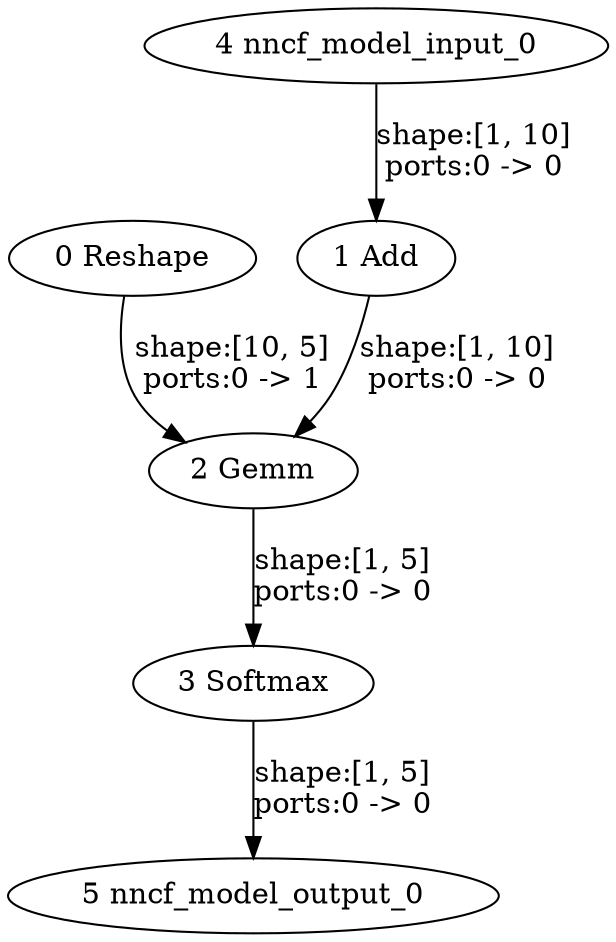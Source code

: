 strict digraph  {
"0 Reshape" [id=0, type=Reshape];
"1 Add" [id=1, type=Add];
"2 Gemm" [id=2, type=Gemm];
"3 Softmax" [id=3, type=Softmax];
"4 nncf_model_input_0" [id=4, type=nncf_model_input];
"5 nncf_model_output_0" [id=5, type=nncf_model_output];
"0 Reshape" -> "2 Gemm"  [label="shape:[10, 5]\nports:0 -> 1", style=solid];
"1 Add" -> "2 Gemm"  [label="shape:[1, 10]\nports:0 -> 0", style=solid];
"2 Gemm" -> "3 Softmax"  [label="shape:[1, 5]\nports:0 -> 0", style=solid];
"3 Softmax" -> "5 nncf_model_output_0"  [label="shape:[1, 5]\nports:0 -> 0", style=solid];
"4 nncf_model_input_0" -> "1 Add"  [label="shape:[1, 10]\nports:0 -> 0", style=solid];
}
